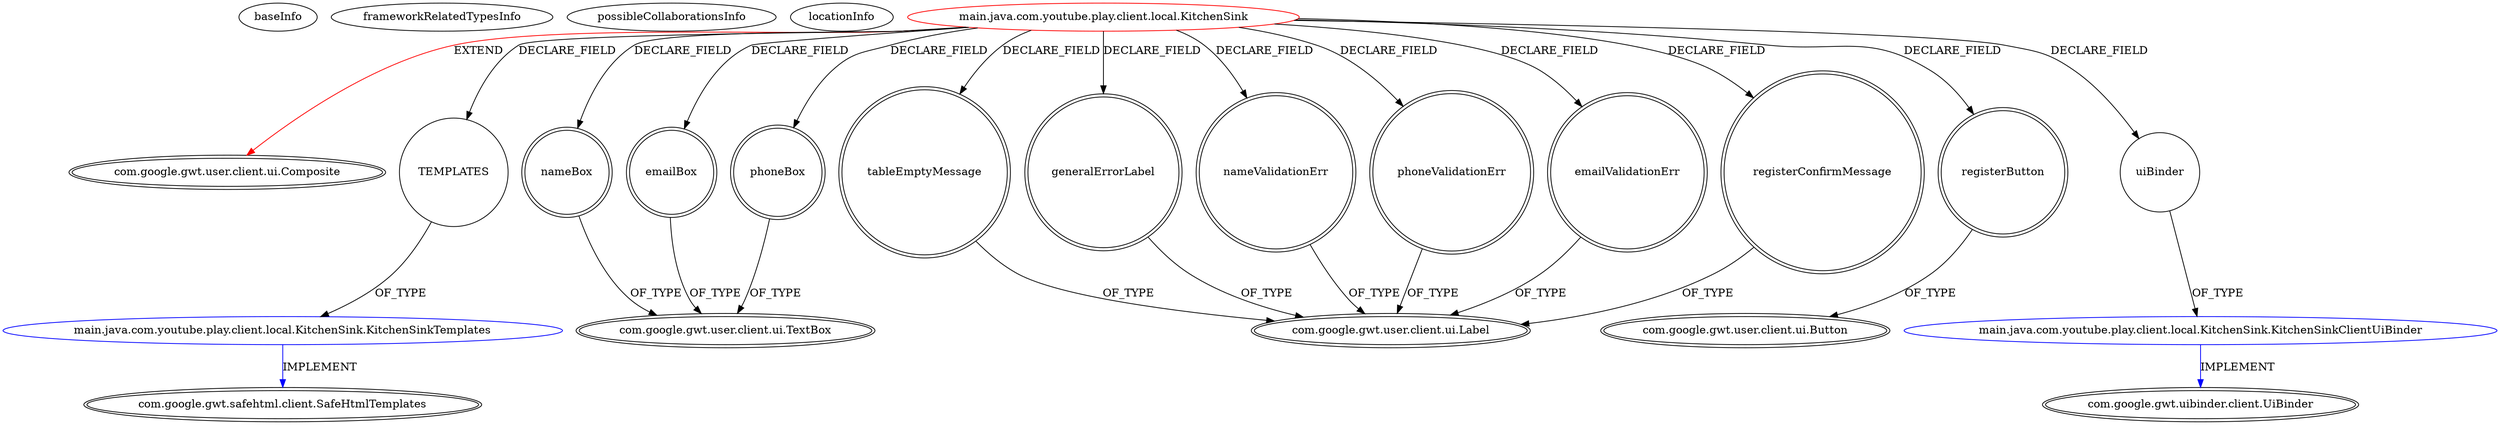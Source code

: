 digraph {
baseInfo[graphId=4059,category="extension_graph",isAnonymous=false,possibleRelation=true]
frameworkRelatedTypesInfo[0="com.google.gwt.user.client.ui.Composite"]
possibleCollaborationsInfo[0="4059~FIELD_DECLARATION-~com.google.gwt.user.client.ui.Composite ~com.google.gwt.uibinder.client.UiBinder ~false~false",1="4059~FIELD_DECLARATION-~com.google.gwt.user.client.ui.Composite ~com.google.gwt.safehtml.client.SafeHtmlTemplates ~false~false"]
locationInfo[projectName="mrsmastara-home",filePath="/mrsmastara-home/home-master/youtube/src/main/java/com/youtube/play/client/local/KitchenSink.java",contextSignature="KitchenSink",graphId="4059"]
0[label="main.java.com.youtube.play.client.local.KitchenSink",vertexType="ROOT_CLIENT_CLASS_DECLARATION",isFrameworkType=false,color=red]
1[label="com.google.gwt.user.client.ui.Composite",vertexType="FRAMEWORK_CLASS_TYPE",isFrameworkType=true,peripheries=2]
2[label="TEMPLATES",vertexType="FIELD_DECLARATION",isFrameworkType=false,shape=circle]
3[label="main.java.com.youtube.play.client.local.KitchenSink.KitchenSinkTemplates",vertexType="REFERENCE_CLIENT_CLASS_DECLARATION",isFrameworkType=false,color=blue]
4[label="com.google.gwt.safehtml.client.SafeHtmlTemplates",vertexType="FRAMEWORK_INTERFACE_TYPE",isFrameworkType=true,peripheries=2]
5[label="emailBox",vertexType="FIELD_DECLARATION",isFrameworkType=true,peripheries=2,shape=circle]
6[label="com.google.gwt.user.client.ui.TextBox",vertexType="FRAMEWORK_CLASS_TYPE",isFrameworkType=true,peripheries=2]
7[label="emailValidationErr",vertexType="FIELD_DECLARATION",isFrameworkType=true,peripheries=2,shape=circle]
8[label="com.google.gwt.user.client.ui.Label",vertexType="FRAMEWORK_CLASS_TYPE",isFrameworkType=true,peripheries=2]
9[label="generalErrorLabel",vertexType="FIELD_DECLARATION",isFrameworkType=true,peripheries=2,shape=circle]
11[label="nameBox",vertexType="FIELD_DECLARATION",isFrameworkType=true,peripheries=2,shape=circle]
13[label="nameValidationErr",vertexType="FIELD_DECLARATION",isFrameworkType=true,peripheries=2,shape=circle]
15[label="phoneBox",vertexType="FIELD_DECLARATION",isFrameworkType=true,peripheries=2,shape=circle]
17[label="phoneValidationErr",vertexType="FIELD_DECLARATION",isFrameworkType=true,peripheries=2,shape=circle]
19[label="registerButton",vertexType="FIELD_DECLARATION",isFrameworkType=true,peripheries=2,shape=circle]
20[label="com.google.gwt.user.client.ui.Button",vertexType="FRAMEWORK_CLASS_TYPE",isFrameworkType=true,peripheries=2]
21[label="registerConfirmMessage",vertexType="FIELD_DECLARATION",isFrameworkType=true,peripheries=2,shape=circle]
23[label="tableEmptyMessage",vertexType="FIELD_DECLARATION",isFrameworkType=true,peripheries=2,shape=circle]
25[label="uiBinder",vertexType="FIELD_DECLARATION",isFrameworkType=false,shape=circle]
26[label="main.java.com.youtube.play.client.local.KitchenSink.KitchenSinkClientUiBinder",vertexType="REFERENCE_CLIENT_CLASS_DECLARATION",isFrameworkType=false,color=blue]
27[label="com.google.gwt.uibinder.client.UiBinder",vertexType="FRAMEWORK_INTERFACE_TYPE",isFrameworkType=true,peripheries=2]
0->1[label="EXTEND",color=red]
0->2[label="DECLARE_FIELD"]
3->4[label="IMPLEMENT",color=blue]
2->3[label="OF_TYPE"]
0->5[label="DECLARE_FIELD"]
5->6[label="OF_TYPE"]
0->7[label="DECLARE_FIELD"]
7->8[label="OF_TYPE"]
0->9[label="DECLARE_FIELD"]
9->8[label="OF_TYPE"]
0->11[label="DECLARE_FIELD"]
11->6[label="OF_TYPE"]
0->13[label="DECLARE_FIELD"]
13->8[label="OF_TYPE"]
0->15[label="DECLARE_FIELD"]
15->6[label="OF_TYPE"]
0->17[label="DECLARE_FIELD"]
17->8[label="OF_TYPE"]
0->19[label="DECLARE_FIELD"]
19->20[label="OF_TYPE"]
0->21[label="DECLARE_FIELD"]
21->8[label="OF_TYPE"]
0->23[label="DECLARE_FIELD"]
23->8[label="OF_TYPE"]
0->25[label="DECLARE_FIELD"]
26->27[label="IMPLEMENT",color=blue]
25->26[label="OF_TYPE"]
}
